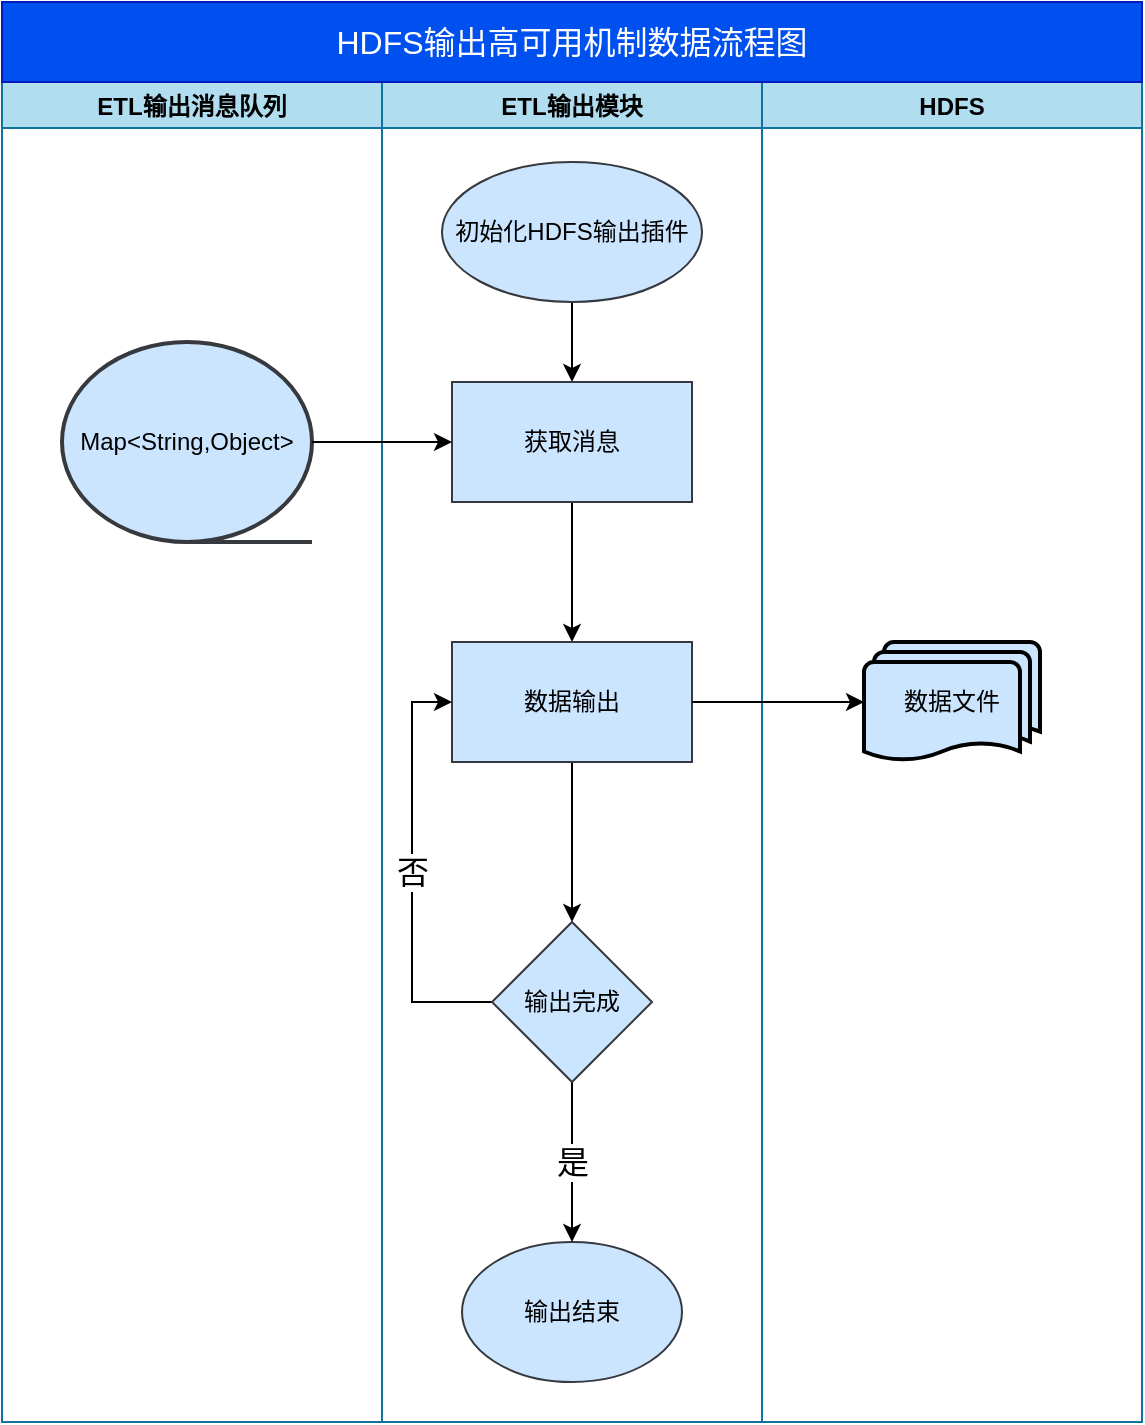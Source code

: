 <mxfile version="13.1.1" type="github" pages="4">
  <diagram name="HDFS输出高可用机制" id="QLA6c8afZ9ptkQlskvu9">
    <mxGraphModel dx="1298" dy="762" grid="1" gridSize="10" guides="1" tooltips="1" connect="1" arrows="1" fold="1" page="1" pageScale="1" pageWidth="3300" pageHeight="4681" math="0" shadow="0">
      <root>
        <mxCell id="_19f8AWKwFTEjqmsnG6Q-0" />
        <mxCell id="_19f8AWKwFTEjqmsnG6Q-1" parent="_19f8AWKwFTEjqmsnG6Q-0" />
        <mxCell id="5JSRhHSlmXWrOIIpgonB-0" value="ETL输出消息队列" style="swimlane;fillColor=#b1ddf0;strokeColor=#10739e;fontColor=#000000;" parent="_19f8AWKwFTEjqmsnG6Q-1" vertex="1">
          <mxGeometry x="190" y="110" width="190" height="670" as="geometry">
            <mxRectangle x="410" y="230" width="130" height="23" as="alternateBounds" />
          </mxGeometry>
        </mxCell>
        <mxCell id="5JSRhHSlmXWrOIIpgonB-1" value="Map&amp;lt;String,Object&amp;gt;" style="strokeWidth=2;html=1;shape=mxgraph.flowchart.sequential_data;whiteSpace=wrap;fillColor=#cce5ff;strokeColor=#36393d;" parent="5JSRhHSlmXWrOIIpgonB-0" vertex="1">
          <mxGeometry x="30" y="130" width="125" height="100" as="geometry" />
        </mxCell>
        <mxCell id="5JSRhHSlmXWrOIIpgonB-2" value="ETL输出模块" style="swimlane;fillColor=#b1ddf0;strokeColor=#10739e;startSize=23;" parent="_19f8AWKwFTEjqmsnG6Q-1" vertex="1">
          <mxGeometry x="380" y="110" width="190" height="670" as="geometry" />
        </mxCell>
        <mxCell id="5JSRhHSlmXWrOIIpgonB-3" style="edgeStyle=orthogonalEdgeStyle;rounded=0;orthogonalLoop=1;jettySize=auto;html=1;entryX=0.5;entryY=0;entryDx=0;entryDy=0;fontColor=#000000;" parent="5JSRhHSlmXWrOIIpgonB-2" source="5JSRhHSlmXWrOIIpgonB-4" target="5JSRhHSlmXWrOIIpgonB-6" edge="1">
          <mxGeometry relative="1" as="geometry" />
        </mxCell>
        <mxCell id="5JSRhHSlmXWrOIIpgonB-4" value="初始化HDFS输出插件" style="ellipse;whiteSpace=wrap;html=1;fillColor=#cce5ff;strokeColor=#36393d;" parent="5JSRhHSlmXWrOIIpgonB-2" vertex="1">
          <mxGeometry x="30" y="40" width="130" height="70" as="geometry" />
        </mxCell>
        <mxCell id="5JSRhHSlmXWrOIIpgonB-5" value="" style="edgeStyle=orthogonalEdgeStyle;rounded=0;orthogonalLoop=1;jettySize=auto;html=1;fontColor=#000000;entryX=0.5;entryY=0;entryDx=0;entryDy=0;" parent="5JSRhHSlmXWrOIIpgonB-2" source="5JSRhHSlmXWrOIIpgonB-6" target="5JSRhHSlmXWrOIIpgonB-8" edge="1">
          <mxGeometry relative="1" as="geometry">
            <mxPoint x="95" y="260" as="targetPoint" />
          </mxGeometry>
        </mxCell>
        <mxCell id="5JSRhHSlmXWrOIIpgonB-6" value="获取消息" style="whiteSpace=wrap;html=1;fillColor=#cce5ff;strokeColor=#36393d;" parent="5JSRhHSlmXWrOIIpgonB-2" vertex="1">
          <mxGeometry x="35" y="150" width="120" height="60" as="geometry" />
        </mxCell>
        <mxCell id="5JSRhHSlmXWrOIIpgonB-7" value="" style="edgeStyle=orthogonalEdgeStyle;rounded=0;orthogonalLoop=1;jettySize=auto;html=1;fontSize=16;entryX=0.5;entryY=0;entryDx=0;entryDy=0;" parent="5JSRhHSlmXWrOIIpgonB-2" source="5JSRhHSlmXWrOIIpgonB-8" target="5JSRhHSlmXWrOIIpgonB-12" edge="1">
          <mxGeometry relative="1" as="geometry">
            <mxPoint x="95" y="420" as="targetPoint" />
          </mxGeometry>
        </mxCell>
        <mxCell id="5JSRhHSlmXWrOIIpgonB-8" value="&lt;span style=&quot;white-space: normal&quot;&gt;数据输出&lt;/span&gt;" style="whiteSpace=wrap;html=1;fillColor=#cce5ff;strokeColor=#36393d;" parent="5JSRhHSlmXWrOIIpgonB-2" vertex="1">
          <mxGeometry x="35" y="280" width="120" height="60" as="geometry" />
        </mxCell>
        <mxCell id="5JSRhHSlmXWrOIIpgonB-9" value="输出结束" style="ellipse;whiteSpace=wrap;html=1;fillColor=#cce5ff;strokeColor=#36393d;" parent="5JSRhHSlmXWrOIIpgonB-2" vertex="1">
          <mxGeometry x="40" y="580" width="110" height="70" as="geometry" />
        </mxCell>
        <mxCell id="5JSRhHSlmXWrOIIpgonB-10" value="是" style="edgeStyle=orthogonalEdgeStyle;rounded=0;orthogonalLoop=1;jettySize=auto;html=1;entryX=0.5;entryY=0;entryDx=0;entryDy=0;fontSize=16;" parent="5JSRhHSlmXWrOIIpgonB-2" source="5JSRhHSlmXWrOIIpgonB-12" target="5JSRhHSlmXWrOIIpgonB-9" edge="1">
          <mxGeometry relative="1" as="geometry" />
        </mxCell>
        <mxCell id="5JSRhHSlmXWrOIIpgonB-11" value="否" style="edgeStyle=orthogonalEdgeStyle;rounded=0;orthogonalLoop=1;jettySize=auto;html=1;entryX=0;entryY=0.5;entryDx=0;entryDy=0;fontSize=16;exitX=0;exitY=0.5;exitDx=0;exitDy=0;" parent="5JSRhHSlmXWrOIIpgonB-2" source="5JSRhHSlmXWrOIIpgonB-12" target="5JSRhHSlmXWrOIIpgonB-8" edge="1">
          <mxGeometry relative="1" as="geometry">
            <Array as="points">
              <mxPoint x="15" y="460" />
              <mxPoint x="15" y="310" />
            </Array>
          </mxGeometry>
        </mxCell>
        <mxCell id="5JSRhHSlmXWrOIIpgonB-12" value="输出完成" style="rhombus;whiteSpace=wrap;html=1;fontSize=12;fillColor=#cce5ff;strokeColor=#36393d;" parent="5JSRhHSlmXWrOIIpgonB-2" vertex="1">
          <mxGeometry x="55" y="420" width="80" height="80" as="geometry" />
        </mxCell>
        <mxCell id="5JSRhHSlmXWrOIIpgonB-13" style="edgeStyle=orthogonalEdgeStyle;rounded=0;orthogonalLoop=1;jettySize=auto;html=1;entryX=0;entryY=0.5;entryDx=0;entryDy=0;fontColor=#000000;" parent="_19f8AWKwFTEjqmsnG6Q-1" source="5JSRhHSlmXWrOIIpgonB-1" target="5JSRhHSlmXWrOIIpgonB-6" edge="1">
          <mxGeometry relative="1" as="geometry" />
        </mxCell>
        <mxCell id="5JSRhHSlmXWrOIIpgonB-14" value="HDFS" style="swimlane;fillColor=#b1ddf0;strokeColor=#10739e;startSize=23;" parent="_19f8AWKwFTEjqmsnG6Q-1" vertex="1">
          <mxGeometry x="570" y="110" width="190" height="670" as="geometry" />
        </mxCell>
        <mxCell id="5JSRhHSlmXWrOIIpgonB-15" value="数据文件" style="strokeWidth=2;html=1;shape=mxgraph.flowchart.multi-document;whiteSpace=wrap;fontColor=#000000;fillColor=#CCE5FF;" parent="5JSRhHSlmXWrOIIpgonB-14" vertex="1">
          <mxGeometry x="51" y="280" width="88" height="60" as="geometry" />
        </mxCell>
        <mxCell id="5JSRhHSlmXWrOIIpgonB-16" style="edgeStyle=orthogonalEdgeStyle;rounded=0;orthogonalLoop=1;jettySize=auto;html=1;entryX=0;entryY=0.5;entryDx=0;entryDy=0;entryPerimeter=0;fontColor=#000000;" parent="_19f8AWKwFTEjqmsnG6Q-1" source="5JSRhHSlmXWrOIIpgonB-8" target="5JSRhHSlmXWrOIIpgonB-15" edge="1">
          <mxGeometry relative="1" as="geometry" />
        </mxCell>
        <mxCell id="5JSRhHSlmXWrOIIpgonB-17" value="HDFS输出高可用机制数据流程图" style="rounded=0;whiteSpace=wrap;html=1;fillColor=#0050ef;strokeColor=#001DBC;fontColor=#ffffff;fontSize=16;" parent="_19f8AWKwFTEjqmsnG6Q-1" vertex="1">
          <mxGeometry x="190" y="70" width="570" height="40" as="geometry" />
        </mxCell>
      </root>
    </mxGraphModel>
  </diagram>
  <diagram name="RedisMatcher缓存匹配解析器" id="6tJeXMhGGitV_Z6dKe4h">
    <mxGraphModel dx="1298" dy="762" grid="1" gridSize="10" guides="1" tooltips="1" connect="1" arrows="1" fold="1" page="1" pageScale="1" pageWidth="3300" pageHeight="4681" math="0" shadow="0">
      <root>
        <mxCell id="0AodWVna2HB9icSDbrAr-0" />
        <mxCell id="0AodWVna2HB9icSDbrAr-1" parent="0AodWVna2HB9icSDbrAr-0" />
        <mxCell id="0AodWVna2HB9icSDbrAr-2" value="数据源" style="swimlane;fillColor=#b1ddf0;strokeColor=#10739e;" parent="0AodWVna2HB9icSDbrAr-1" vertex="1">
          <mxGeometry x="260" y="220" width="220" height="590" as="geometry" />
        </mxCell>
        <mxCell id="0AodWVna2HB9icSDbrAr-3" value="源数据文件" style="strokeWidth=2;html=1;shape=mxgraph.flowchart.multi-document;whiteSpace=wrap;fillColor=#cce5ff;strokeColor=#36393d;" parent="0AodWVna2HB9icSDbrAr-2" vertex="1">
          <mxGeometry x="40" y="135" width="124" height="90" as="geometry" />
        </mxCell>
        <mxCell id="0AodWVna2HB9icSDbrAr-4" value="ETL输入模块" style="swimlane;fillColor=#b1ddf0;strokeColor=#10739e;" parent="0AodWVna2HB9icSDbrAr-1" vertex="1">
          <mxGeometry x="480" y="220" width="250" height="590" as="geometry" />
        </mxCell>
        <mxCell id="0AodWVna2HB9icSDbrAr-5" style="edgeStyle=orthogonalEdgeStyle;rounded=0;orthogonalLoop=1;jettySize=auto;html=1;entryX=0.5;entryY=0;entryDx=0;entryDy=0;" parent="0AodWVna2HB9icSDbrAr-4" source="0AodWVna2HB9icSDbrAr-6" target="0AodWVna2HB9icSDbrAr-8" edge="1">
          <mxGeometry relative="1" as="geometry" />
        </mxCell>
        <mxCell id="0AodWVna2HB9icSDbrAr-6" value="初始化输入模块" style="ellipse;whiteSpace=wrap;html=1;fillColor=#cce5ff;strokeColor=#36393d;" parent="0AodWVna2HB9icSDbrAr-4" vertex="1">
          <mxGeometry x="70" y="35" width="110" height="70" as="geometry" />
        </mxCell>
        <mxCell id="0AodWVna2HB9icSDbrAr-7" style="edgeStyle=orthogonalEdgeStyle;rounded=0;orthogonalLoop=1;jettySize=auto;html=1;entryX=0.5;entryY=0;entryDx=0;entryDy=0;" parent="0AodWVna2HB9icSDbrAr-4" source="0AodWVna2HB9icSDbrAr-8" target="0AodWVna2HB9icSDbrAr-10" edge="1">
          <mxGeometry relative="1" as="geometry" />
        </mxCell>
        <mxCell id="0AodWVna2HB9icSDbrAr-8" value="读取源数据" style="whiteSpace=wrap;html=1;fillColor=#cce5ff;strokeColor=#36393d;" parent="0AodWVna2HB9icSDbrAr-4" vertex="1">
          <mxGeometry x="65" y="150" width="120" height="60" as="geometry" />
        </mxCell>
        <mxCell id="0AodWVna2HB9icSDbrAr-9" style="edgeStyle=orthogonalEdgeStyle;rounded=0;orthogonalLoop=1;jettySize=auto;html=1;entryX=0.5;entryY=0;entryDx=0;entryDy=0;" parent="0AodWVna2HB9icSDbrAr-4" source="0AodWVna2HB9icSDbrAr-10" target="0AodWVna2HB9icSDbrAr-12" edge="1">
          <mxGeometry relative="1" as="geometry" />
        </mxCell>
        <mxCell id="0AodWVna2HB9icSDbrAr-10" value="处理源数据" style="whiteSpace=wrap;html=1;fillColor=#cce5ff;strokeColor=#36393d;" parent="0AodWVna2HB9icSDbrAr-4" vertex="1">
          <mxGeometry x="52.5" y="270" width="145" height="70" as="geometry" />
        </mxCell>
        <mxCell id="0AodWVna2HB9icSDbrAr-11" style="edgeStyle=orthogonalEdgeStyle;rounded=0;orthogonalLoop=1;jettySize=auto;html=1;entryX=0.5;entryY=0;entryDx=0;entryDy=0;" parent="0AodWVna2HB9icSDbrAr-4" source="0AodWVna2HB9icSDbrAr-12" target="0AodWVna2HB9icSDbrAr-13" edge="1">
          <mxGeometry relative="1" as="geometry">
            <mxPoint x="125" y="480" as="targetPoint" />
          </mxGeometry>
        </mxCell>
        <mxCell id="0AodWVna2HB9icSDbrAr-12" value="提取需要的数据输出" style="whiteSpace=wrap;html=1;fillColor=#cce5ff;strokeColor=#36393d;" parent="0AodWVna2HB9icSDbrAr-4" vertex="1">
          <mxGeometry x="65" y="380" width="120" height="60" as="geometry" />
        </mxCell>
        <mxCell id="0AodWVna2HB9icSDbrAr-13" value="输入模块完毕" style="ellipse;whiteSpace=wrap;html=1;fillColor=#cce5ff;strokeColor=#36393d;" parent="0AodWVna2HB9icSDbrAr-4" vertex="1">
          <mxGeometry x="70" y="500" width="110" height="70" as="geometry" />
        </mxCell>
        <mxCell id="0AodWVna2HB9icSDbrAr-14" value="ETL输入消息队列" style="swimlane;fillColor=#b1ddf0;strokeColor=#10739e;" parent="0AodWVna2HB9icSDbrAr-1" vertex="1">
          <mxGeometry x="730" y="220" width="190" height="590" as="geometry" />
        </mxCell>
        <mxCell id="0AodWVna2HB9icSDbrAr-15" value="Map&amp;lt;String,Object&amp;gt;" style="strokeWidth=2;html=1;shape=mxgraph.flowchart.sequential_data;whiteSpace=wrap;fillColor=#cce5ff;strokeColor=#36393d;" parent="0AodWVna2HB9icSDbrAr-14" vertex="1">
          <mxGeometry x="30" y="130" width="125" height="100" as="geometry" />
        </mxCell>
        <mxCell id="0AodWVna2HB9icSDbrAr-16" style="edgeStyle=orthogonalEdgeStyle;rounded=0;orthogonalLoop=1;jettySize=auto;html=1;entryX=0.5;entryY=1;entryDx=0;entryDy=0;entryPerimeter=0;" parent="0AodWVna2HB9icSDbrAr-1" source="0AodWVna2HB9icSDbrAr-12" target="0AodWVna2HB9icSDbrAr-15" edge="1">
          <mxGeometry relative="1" as="geometry" />
        </mxCell>
        <mxCell id="0AodWVna2HB9icSDbrAr-17" style="edgeStyle=orthogonalEdgeStyle;rounded=0;orthogonalLoop=1;jettySize=auto;html=1;entryX=0;entryY=0.5;entryDx=0;entryDy=0;fontColor=#FFFFFF;" parent="0AodWVna2HB9icSDbrAr-1" source="0AodWVna2HB9icSDbrAr-3" target="0AodWVna2HB9icSDbrAr-8" edge="1">
          <mxGeometry relative="1" as="geometry" />
        </mxCell>
        <mxCell id="0AodWVna2HB9icSDbrAr-18" value="ETL解析模块" style="swimlane;fillColor=#b1ddf0;strokeColor=#10739e;startSize=23;" parent="0AodWVna2HB9icSDbrAr-1" vertex="1">
          <mxGeometry x="920" y="220" width="190" height="590" as="geometry" />
        </mxCell>
        <mxCell id="0AodWVna2HB9icSDbrAr-19" style="edgeStyle=orthogonalEdgeStyle;rounded=0;orthogonalLoop=1;jettySize=auto;html=1;entryX=0.5;entryY=0;entryDx=0;entryDy=0;fontColor=#FFFFFF;" parent="0AodWVna2HB9icSDbrAr-18" source="0AodWVna2HB9icSDbrAr-20" target="0AodWVna2HB9icSDbrAr-22" edge="1">
          <mxGeometry relative="1" as="geometry" />
        </mxCell>
        <mxCell id="0AodWVna2HB9icSDbrAr-20" value="初始化解析模块" style="ellipse;whiteSpace=wrap;html=1;fillColor=#cce5ff;strokeColor=#36393d;" parent="0AodWVna2HB9icSDbrAr-18" vertex="1">
          <mxGeometry x="40" y="35" width="110" height="70" as="geometry" />
        </mxCell>
        <mxCell id="0AodWVna2HB9icSDbrAr-21" value="" style="edgeStyle=orthogonalEdgeStyle;rounded=0;orthogonalLoop=1;jettySize=auto;html=1;fontColor=#FFFFFF;" parent="0AodWVna2HB9icSDbrAr-18" source="0AodWVna2HB9icSDbrAr-22" target="0AodWVna2HB9icSDbrAr-24" edge="1">
          <mxGeometry relative="1" as="geometry" />
        </mxCell>
        <mxCell id="0AodWVna2HB9icSDbrAr-22" value="获取消息" style="whiteSpace=wrap;html=1;fillColor=#cce5ff;strokeColor=#36393d;" parent="0AodWVna2HB9icSDbrAr-18" vertex="1">
          <mxGeometry x="35" y="150" width="120" height="60" as="geometry" />
        </mxCell>
        <mxCell id="0AodWVna2HB9icSDbrAr-23" value="" style="edgeStyle=orthogonalEdgeStyle;rounded=0;orthogonalLoop=1;jettySize=auto;html=1;fontColor=#FFFFFF;" parent="0AodWVna2HB9icSDbrAr-18" source="0AodWVna2HB9icSDbrAr-24" target="0AodWVna2HB9icSDbrAr-26" edge="1">
          <mxGeometry relative="1" as="geometry" />
        </mxCell>
        <mxCell id="0AodWVna2HB9icSDbrAr-24" value="RedisMatcher匹配key与field" style="whiteSpace=wrap;html=1;fillColor=#cce5ff;strokeColor=#36393d;" parent="0AodWVna2HB9icSDbrAr-18" vertex="1">
          <mxGeometry x="35" y="265" width="120" height="60" as="geometry" />
        </mxCell>
        <mxCell id="0AodWVna2HB9icSDbrAr-25" value="" style="edgeStyle=orthogonalEdgeStyle;rounded=0;orthogonalLoop=1;jettySize=auto;html=1;fontColor=#FFFFFF;entryX=0.5;entryY=0;entryDx=0;entryDy=0;" parent="0AodWVna2HB9icSDbrAr-18" source="0AodWVna2HB9icSDbrAr-26" target="0AodWVna2HB9icSDbrAr-27" edge="1">
          <mxGeometry relative="1" as="geometry">
            <mxPoint x="95" y="500" as="targetPoint" />
          </mxGeometry>
        </mxCell>
        <mxCell id="0AodWVna2HB9icSDbrAr-26" value="输出消息" style="whiteSpace=wrap;html=1;fillColor=#cce5ff;strokeColor=#36393d;" parent="0AodWVna2HB9icSDbrAr-18" vertex="1">
          <mxGeometry x="35" y="380" width="120" height="60" as="geometry" />
        </mxCell>
        <mxCell id="0AodWVna2HB9icSDbrAr-27" value="解析模块完毕" style="ellipse;whiteSpace=wrap;html=1;fillColor=#cce5ff;strokeColor=#36393d;" parent="0AodWVna2HB9icSDbrAr-18" vertex="1">
          <mxGeometry x="40" y="500" width="110" height="70" as="geometry" />
        </mxCell>
        <mxCell id="0AodWVna2HB9icSDbrAr-28" style="edgeStyle=orthogonalEdgeStyle;rounded=0;orthogonalLoop=1;jettySize=auto;html=1;entryX=0;entryY=0.5;entryDx=0;entryDy=0;fontColor=#FFFFFF;" parent="0AodWVna2HB9icSDbrAr-1" source="0AodWVna2HB9icSDbrAr-15" target="0AodWVna2HB9icSDbrAr-22" edge="1">
          <mxGeometry relative="1" as="geometry" />
        </mxCell>
        <mxCell id="0AodWVna2HB9icSDbrAr-29" value="ETL输出消息队列" style="swimlane;fillColor=#b1ddf0;strokeColor=#10739e;" parent="0AodWVna2HB9icSDbrAr-1" vertex="1">
          <mxGeometry x="1110" y="220" width="190" height="590" as="geometry" />
        </mxCell>
        <mxCell id="0AodWVna2HB9icSDbrAr-30" value="Map&amp;lt;String,Object&amp;gt;" style="strokeWidth=2;html=1;shape=mxgraph.flowchart.sequential_data;whiteSpace=wrap;fillColor=#cce5ff;strokeColor=#36393d;" parent="0AodWVna2HB9icSDbrAr-29" vertex="1">
          <mxGeometry x="30" y="130" width="125" height="100" as="geometry" />
        </mxCell>
        <mxCell id="0AodWVna2HB9icSDbrAr-31" style="edgeStyle=orthogonalEdgeStyle;rounded=0;orthogonalLoop=1;jettySize=auto;html=1;entryX=0.5;entryY=1;entryDx=0;entryDy=0;entryPerimeter=0;fontColor=#FFFFFF;" parent="0AodWVna2HB9icSDbrAr-1" source="0AodWVna2HB9icSDbrAr-26" target="0AodWVna2HB9icSDbrAr-30" edge="1">
          <mxGeometry relative="1" as="geometry" />
        </mxCell>
        <mxCell id="L3FBEPCJGVgEJKZWhFNF-0" value="RedisMatcher缓存匹配解析器" style="rounded=0;whiteSpace=wrap;html=1;fillColor=#0050ef;strokeColor=#001DBC;fontColor=#ffffff;fontSize=16;" parent="0AodWVna2HB9icSDbrAr-1" vertex="1">
          <mxGeometry x="260" y="180" width="1040" height="40" as="geometry" />
        </mxCell>
      </root>
    </mxGraphModel>
  </diagram>
  <diagram name="字符串精准匹配优化（hash1对N模式、内存优化）" id="JFFQAuG_wPv6WIEdarv0">
    <mxGraphModel dx="1298" dy="762" grid="1" gridSize="10" guides="1" tooltips="1" connect="1" arrows="1" fold="1" page="1" pageScale="1" pageWidth="3300" pageHeight="4681" math="0" shadow="0">
      <root>
        <mxCell id="qLnb4DoY_4VkfMyuGr5S-0" />
        <mxCell id="qLnb4DoY_4VkfMyuGr5S-1" parent="qLnb4DoY_4VkfMyuGr5S-0" />
        <mxCell id="qLnb4DoY_4VkfMyuGr5S-2" value="数据源" style="swimlane;fillColor=#b1ddf0;strokeColor=#10739e;" parent="qLnb4DoY_4VkfMyuGr5S-1" vertex="1">
          <mxGeometry x="240" y="220" width="240" height="700" as="geometry" />
        </mxCell>
        <mxCell id="qLnb4DoY_4VkfMyuGr5S-34" value="MySQL数据库" style="html=1;shape=mxgraph.flowchart.database;whiteSpace=wrap;fontColor=#000000;strokeColor=#36393d;fillColor=#cce5ff;" parent="qLnb4DoY_4VkfMyuGr5S-2" vertex="1">
          <mxGeometry x="65" y="125" width="90" height="110" as="geometry" />
        </mxCell>
        <mxCell id="qLnb4DoY_4VkfMyuGr5S-18" value="ETL解析模块" style="swimlane;fillColor=#b1ddf0;strokeColor=#10739e;startSize=23;" parent="qLnb4DoY_4VkfMyuGr5S-1" vertex="1">
          <mxGeometry x="480" y="220" width="250" height="700" as="geometry" />
        </mxCell>
        <mxCell id="V2bdReU_o3_CmRVQtRbT-26" style="edgeStyle=orthogonalEdgeStyle;rounded=0;orthogonalLoop=1;jettySize=auto;html=1;entryX=0.5;entryY=0;entryDx=0;entryDy=0;fontSize=12;" parent="qLnb4DoY_4VkfMyuGr5S-18" source="qLnb4DoY_4VkfMyuGr5S-20" target="V2bdReU_o3_CmRVQtRbT-16" edge="1">
          <mxGeometry relative="1" as="geometry" />
        </mxCell>
        <mxCell id="qLnb4DoY_4VkfMyuGr5S-20" value="初始化HashMapping解析器" style="ellipse;whiteSpace=wrap;html=1;fillColor=#cce5ff;strokeColor=#36393d;" parent="qLnb4DoY_4VkfMyuGr5S-18" vertex="1">
          <mxGeometry x="60" y="30" width="120" height="70" as="geometry" />
        </mxCell>
        <mxCell id="V2bdReU_o3_CmRVQtRbT-23" value="" style="edgeStyle=orthogonalEdgeStyle;rounded=0;orthogonalLoop=1;jettySize=auto;html=1;fontSize=12;" parent="qLnb4DoY_4VkfMyuGr5S-18" source="qLnb4DoY_4VkfMyuGr5S-22" target="V2bdReU_o3_CmRVQtRbT-22" edge="1">
          <mxGeometry relative="1" as="geometry" />
        </mxCell>
        <mxCell id="qLnb4DoY_4VkfMyuGr5S-22" value="从MySQL中加载规则集" style="whiteSpace=wrap;html=1;fillColor=#cce5ff;strokeColor=#36393d;" parent="qLnb4DoY_4VkfMyuGr5S-18" vertex="1">
          <mxGeometry x="60" y="360" width="120" height="60" as="geometry" />
        </mxCell>
        <mxCell id="V2bdReU_o3_CmRVQtRbT-25" style="edgeStyle=orthogonalEdgeStyle;rounded=0;orthogonalLoop=1;jettySize=auto;html=1;fontSize=12;" parent="qLnb4DoY_4VkfMyuGr5S-18" source="V2bdReU_o3_CmRVQtRbT-22" target="qLnb4DoY_4VkfMyuGr5S-27" edge="1">
          <mxGeometry relative="1" as="geometry" />
        </mxCell>
        <mxCell id="V2bdReU_o3_CmRVQtRbT-22" value="以SQL为key缓存规则集" style="whiteSpace=wrap;html=1;fillColor=#cce5ff;strokeColor=#36393d;" parent="qLnb4DoY_4VkfMyuGr5S-18" vertex="1">
          <mxGeometry x="60" y="500" width="120" height="60" as="geometry" />
        </mxCell>
        <mxCell id="qLnb4DoY_4VkfMyuGr5S-27" value="规则加载完毕" style="ellipse;whiteSpace=wrap;html=1;fillColor=#cce5ff;strokeColor=#36393d;" parent="qLnb4DoY_4VkfMyuGr5S-18" vertex="1">
          <mxGeometry x="65" y="620" width="110" height="70" as="geometry" />
        </mxCell>
        <mxCell id="V2bdReU_o3_CmRVQtRbT-18" value="" style="edgeStyle=orthogonalEdgeStyle;rounded=0;orthogonalLoop=1;jettySize=auto;html=1;fontSize=16;" parent="qLnb4DoY_4VkfMyuGr5S-18" source="V2bdReU_o3_CmRVQtRbT-16" target="V2bdReU_o3_CmRVQtRbT-12" edge="1">
          <mxGeometry relative="1" as="geometry" />
        </mxCell>
        <mxCell id="V2bdReU_o3_CmRVQtRbT-16" value="以SQL为key获取规则集" style="whiteSpace=wrap;html=1;fillColor=#cce5ff;strokeColor=#36393d;" parent="qLnb4DoY_4VkfMyuGr5S-18" vertex="1">
          <mxGeometry x="60" y="140" width="120" height="60" as="geometry" />
        </mxCell>
        <mxCell id="V2bdReU_o3_CmRVQtRbT-19" value="否" style="edgeStyle=orthogonalEdgeStyle;rounded=0;orthogonalLoop=1;jettySize=auto;html=1;entryX=0.5;entryY=0;entryDx=0;entryDy=0;fontSize=12;" parent="qLnb4DoY_4VkfMyuGr5S-18" source="V2bdReU_o3_CmRVQtRbT-12" target="qLnb4DoY_4VkfMyuGr5S-22" edge="1">
          <mxGeometry relative="1" as="geometry" />
        </mxCell>
        <mxCell id="V2bdReU_o3_CmRVQtRbT-12" value="存在" style="rhombus;whiteSpace=wrap;html=1;fontSize=12;strokeColor=#36393d;fillColor=#cce5ff;" parent="qLnb4DoY_4VkfMyuGr5S-18" vertex="1">
          <mxGeometry x="80" y="240" width="80" height="80" as="geometry" />
        </mxCell>
        <mxCell id="qLnb4DoY_4VkfMyuGr5S-35" style="edgeStyle=orthogonalEdgeStyle;rounded=0;orthogonalLoop=1;jettySize=auto;html=1;fontColor=#000000;" parent="qLnb4DoY_4VkfMyuGr5S-1" source="qLnb4DoY_4VkfMyuGr5S-22" target="qLnb4DoY_4VkfMyuGr5S-34" edge="1">
          <mxGeometry relative="1" as="geometry" />
        </mxCell>
        <mxCell id="V2bdReU_o3_CmRVQtRbT-0" value="字符串精准匹配优化（hash1对N模式、内存优化）" style="rounded=0;whiteSpace=wrap;html=1;fillColor=#0050ef;strokeColor=#001DBC;fontColor=#ffffff;fontSize=16;" parent="qLnb4DoY_4VkfMyuGr5S-1" vertex="1">
          <mxGeometry x="240" y="190" width="680" height="30" as="geometry" />
        </mxCell>
        <mxCell id="V2bdReU_o3_CmRVQtRbT-1" value="ETL内存" style="swimlane;fillColor=#b1ddf0;strokeColor=#10739e;startSize=23;" parent="qLnb4DoY_4VkfMyuGr5S-1" vertex="1">
          <mxGeometry x="730" y="220" width="190" height="700" as="geometry" />
        </mxCell>
        <mxCell id="V2bdReU_o3_CmRVQtRbT-11" value="以SQL语句为key缓存规则集" style="shape=cylinder;whiteSpace=wrap;html=1;boundedLbl=1;backgroundOutline=1;fontSize=12;strokeColor=#36393d;fillColor=#cce5ff;" parent="V2bdReU_o3_CmRVQtRbT-1" vertex="1">
          <mxGeometry x="50" y="290" width="75" height="110" as="geometry" />
        </mxCell>
        <mxCell id="V2bdReU_o3_CmRVQtRbT-24" style="edgeStyle=orthogonalEdgeStyle;rounded=0;orthogonalLoop=1;jettySize=auto;html=1;entryX=0.5;entryY=1;entryDx=0;entryDy=0;fontSize=12;" parent="qLnb4DoY_4VkfMyuGr5S-1" source="V2bdReU_o3_CmRVQtRbT-22" target="V2bdReU_o3_CmRVQtRbT-11" edge="1">
          <mxGeometry relative="1" as="geometry" />
        </mxCell>
        <mxCell id="V2bdReU_o3_CmRVQtRbT-27" style="edgeStyle=orthogonalEdgeStyle;rounded=0;orthogonalLoop=1;jettySize=auto;html=1;entryX=0.5;entryY=0;entryDx=0;entryDy=0;fontSize=12;" parent="qLnb4DoY_4VkfMyuGr5S-1" source="V2bdReU_o3_CmRVQtRbT-16" target="V2bdReU_o3_CmRVQtRbT-11" edge="1">
          <mxGeometry relative="1" as="geometry" />
        </mxCell>
      </root>
    </mxGraphModel>
  </diagram>
  <diagram id="uwxx-zVWT2aNcqOA1kUx" name="规则更新机制优化">
    <mxGraphModel dx="1298" dy="762" grid="1" gridSize="10" guides="1" tooltips="1" connect="1" arrows="1" fold="1" page="1" pageScale="1" pageWidth="827" pageHeight="1169" math="0" shadow="0">
      <root>
        <mxCell id="eJphlYySZREIFO1Mv2iO-0" />
        <mxCell id="eJphlYySZREIFO1Mv2iO-1" parent="eJphlYySZREIFO1Mv2iO-0" />
        <mxCell id="snnlCT7HqFTVK2Kif3Db-0" value="数据源" style="swimlane;fillColor=#b1ddf0;strokeColor=#10739e;" parent="eJphlYySZREIFO1Mv2iO-1" vertex="1">
          <mxGeometry x="60" y="100" width="240" height="740" as="geometry" />
        </mxCell>
        <mxCell id="snnlCT7HqFTVK2Kif3Db-1" value="MySQL数据库" style="html=1;shape=mxgraph.flowchart.database;whiteSpace=wrap;fontColor=#000000;strokeColor=#36393d;fillColor=#cce5ff;" parent="snnlCT7HqFTVK2Kif3Db-0" vertex="1">
          <mxGeometry x="60" y="115" width="90" height="110" as="geometry" />
        </mxCell>
        <mxCell id="snnlCT7HqFTVK2Kif3Db-2" value="ETL" style="swimlane;fillColor=#b1ddf0;strokeColor=#10739e;startSize=23;" parent="eJphlYySZREIFO1Mv2iO-1" vertex="1">
          <mxGeometry x="300" y="100" width="250" height="740" as="geometry" />
        </mxCell>
        <mxCell id="snnlCT7HqFTVK2Kif3Db-3" style="edgeStyle=orthogonalEdgeStyle;rounded=0;orthogonalLoop=1;jettySize=auto;html=1;entryX=0.5;entryY=0;entryDx=0;entryDy=0;fontSize=12;" parent="snnlCT7HqFTVK2Kif3Db-2" source="snnlCT7HqFTVK2Kif3Db-4" target="snnlCT7HqFTVK2Kif3Db-11" edge="1">
          <mxGeometry relative="1" as="geometry" />
        </mxCell>
        <mxCell id="snnlCT7HqFTVK2Kif3Db-4" value="初始化解析模块" style="ellipse;whiteSpace=wrap;html=1;fillColor=#cce5ff;strokeColor=#36393d;" parent="snnlCT7HqFTVK2Kif3Db-2" vertex="1">
          <mxGeometry x="60" y="30" width="120" height="70" as="geometry" />
        </mxCell>
        <mxCell id="snnlCT7HqFTVK2Kif3Db-9" value="规则更新完毕" style="ellipse;whiteSpace=wrap;html=1;fillColor=#cce5ff;strokeColor=#36393d;" parent="snnlCT7HqFTVK2Kif3Db-2" vertex="1">
          <mxGeometry x="65" y="660" width="110" height="70" as="geometry" />
        </mxCell>
        <mxCell id="zdzRJm_jQECb4HYVEGGP-2" style="edgeStyle=orthogonalEdgeStyle;rounded=0;orthogonalLoop=1;jettySize=auto;html=1;entryX=0.5;entryY=0;entryDx=0;entryDy=0;fontSize=12;" parent="snnlCT7HqFTVK2Kif3Db-2" source="snnlCT7HqFTVK2Kif3Db-11" target="zdzRJm_jQECb4HYVEGGP-0" edge="1">
          <mxGeometry relative="1" as="geometry" />
        </mxCell>
        <mxCell id="snnlCT7HqFTVK2Kif3Db-11" value="加载规则集" style="whiteSpace=wrap;html=1;fillColor=#cce5ff;strokeColor=#36393d;" parent="snnlCT7HqFTVK2Kif3Db-2" vertex="1">
          <mxGeometry x="60" y="140" width="120" height="60" as="geometry" />
        </mxCell>
        <mxCell id="zdzRJm_jQECb4HYVEGGP-6" value="" style="edgeStyle=orthogonalEdgeStyle;rounded=0;orthogonalLoop=1;jettySize=auto;html=1;fontSize=12;entryX=0.5;entryY=0;entryDx=0;entryDy=0;" parent="snnlCT7HqFTVK2Kif3Db-2" source="snnlCT7HqFTVK2Kif3Db-13" target="zdzRJm_jQECb4HYVEGGP-7" edge="1">
          <mxGeometry relative="1" as="geometry">
            <mxPoint x="120" y="510" as="targetPoint" />
          </mxGeometry>
        </mxCell>
        <mxCell id="zdzRJm_jQECb4HYVEGGP-10" value="是" style="edgeStyle=orthogonalEdgeStyle;rounded=0;orthogonalLoop=1;jettySize=auto;html=1;fontSize=12;" parent="snnlCT7HqFTVK2Kif3Db-2" source="snnlCT7HqFTVK2Kif3Db-13" target="zdzRJm_jQECb4HYVEGGP-7" edge="1">
          <mxGeometry relative="1" as="geometry" />
        </mxCell>
        <mxCell id="zdzRJm_jQECb4HYVEGGP-11" value="否" style="edgeStyle=orthogonalEdgeStyle;rounded=0;orthogonalLoop=1;jettySize=auto;html=1;entryX=0;entryY=0.5;entryDx=0;entryDy=0;fontSize=12;" parent="snnlCT7HqFTVK2Kif3Db-2" source="snnlCT7HqFTVK2Kif3Db-13" target="zdzRJm_jQECb4HYVEGGP-0" edge="1">
          <mxGeometry relative="1" as="geometry">
            <Array as="points">
              <mxPoint x="20" y="390" />
              <mxPoint x="20" y="285" />
            </Array>
          </mxGeometry>
        </mxCell>
        <mxCell id="snnlCT7HqFTVK2Kif3Db-13" value="是否有更新任务" style="rhombus;whiteSpace=wrap;html=1;fontSize=12;strokeColor=#36393d;fillColor=#cce5ff;" parent="snnlCT7HqFTVK2Kif3Db-2" vertex="1">
          <mxGeometry x="80" y="350" width="80" height="80" as="geometry" />
        </mxCell>
        <mxCell id="zdzRJm_jQECb4HYVEGGP-3" style="edgeStyle=orthogonalEdgeStyle;rounded=0;orthogonalLoop=1;jettySize=auto;html=1;entryX=0.5;entryY=0;entryDx=0;entryDy=0;fontSize=12;" parent="snnlCT7HqFTVK2Kif3Db-2" source="zdzRJm_jQECb4HYVEGGP-0" target="snnlCT7HqFTVK2Kif3Db-13" edge="1">
          <mxGeometry relative="1" as="geometry" />
        </mxCell>
        <mxCell id="zdzRJm_jQECb4HYVEGGP-0" value="获取更新任务" style="whiteSpace=wrap;html=1;fillColor=#cce5ff;strokeColor=#36393d;" parent="snnlCT7HqFTVK2Kif3Db-2" vertex="1">
          <mxGeometry x="60" y="255" width="120" height="60" as="geometry" />
        </mxCell>
        <mxCell id="zdzRJm_jQECb4HYVEGGP-13" value="" style="edgeStyle=orthogonalEdgeStyle;rounded=0;orthogonalLoop=1;jettySize=auto;html=1;fontSize=12;" parent="snnlCT7HqFTVK2Kif3Db-2" source="zdzRJm_jQECb4HYVEGGP-7" target="zdzRJm_jQECb4HYVEGGP-12" edge="1">
          <mxGeometry relative="1" as="geometry" />
        </mxCell>
        <mxCell id="zdzRJm_jQECb4HYVEGGP-7" value="加载规则集" style="whiteSpace=wrap;html=1;fillColor=#cce5ff;strokeColor=#36393d;" parent="snnlCT7HqFTVK2Kif3Db-2" vertex="1">
          <mxGeometry x="60" y="470" width="120" height="60" as="geometry" />
        </mxCell>
        <mxCell id="zdzRJm_jQECb4HYVEGGP-16" style="edgeStyle=orthogonalEdgeStyle;rounded=0;orthogonalLoop=1;jettySize=auto;html=1;entryX=0.5;entryY=0;entryDx=0;entryDy=0;fontSize=12;" parent="snnlCT7HqFTVK2Kif3Db-2" source="zdzRJm_jQECb4HYVEGGP-12" target="snnlCT7HqFTVK2Kif3Db-9" edge="1">
          <mxGeometry relative="1" as="geometry" />
        </mxCell>
        <mxCell id="zdzRJm_jQECb4HYVEGGP-12" value="任务信息存入" style="whiteSpace=wrap;html=1;fillColor=#cce5ff;strokeColor=#36393d;" parent="snnlCT7HqFTVK2Kif3Db-2" vertex="1">
          <mxGeometry x="60" y="560" width="120" height="60" as="geometry" />
        </mxCell>
        <mxCell id="snnlCT7HqFTVK2Kif3Db-15" value="规则更新机制优化" style="rounded=0;whiteSpace=wrap;html=1;fillColor=#0050ef;strokeColor=#001DBC;fontColor=#ffffff;fontSize=16;" parent="eJphlYySZREIFO1Mv2iO-1" vertex="1">
          <mxGeometry x="60" y="70" width="680" height="30" as="geometry" />
        </mxCell>
        <mxCell id="snnlCT7HqFTVK2Kif3Db-16" value="队列" style="swimlane;fillColor=#b1ddf0;strokeColor=#10739e;startSize=23;" parent="eJphlYySZREIFO1Mv2iO-1" vertex="1">
          <mxGeometry x="550" y="100" width="190" height="740" as="geometry" />
        </mxCell>
        <mxCell id="zdzRJm_jQECb4HYVEGGP-18" value="&lt;span style=&quot;white-space: normal&quot;&gt;更新任务队列&lt;/span&gt;" style="html=1;shape=mxgraph.flowchart.sequential_data;whiteSpace=wrap;fontSize=12;strokeColor=#36393d;fillColor=#cce5ff;" parent="snnlCT7HqFTVK2Kif3Db-16" vertex="1">
          <mxGeometry x="45" y="235" width="100" height="100" as="geometry" />
        </mxCell>
        <mxCell id="zdzRJm_jQECb4HYVEGGP-19" value="完成&lt;span style=&quot;white-space: normal&quot;&gt;任务队列&lt;/span&gt;" style="html=1;shape=mxgraph.flowchart.sequential_data;whiteSpace=wrap;fontSize=12;strokeColor=#36393d;fillColor=#cce5ff;" parent="snnlCT7HqFTVK2Kif3Db-16" vertex="1">
          <mxGeometry x="40" y="540" width="100" height="100" as="geometry" />
        </mxCell>
        <mxCell id="9gxssYr24u0h9m5-xp3r-0" style="edgeStyle=orthogonalEdgeStyle;rounded=0;orthogonalLoop=1;jettySize=auto;html=1;entryX=1;entryY=0.5;entryDx=0;entryDy=0;entryPerimeter=0;fontSize=12;" parent="eJphlYySZREIFO1Mv2iO-1" source="snnlCT7HqFTVK2Kif3Db-11" target="snnlCT7HqFTVK2Kif3Db-1" edge="1">
          <mxGeometry relative="1" as="geometry" />
        </mxCell>
        <mxCell id="zdzRJm_jQECb4HYVEGGP-1" style="edgeStyle=orthogonalEdgeStyle;rounded=0;orthogonalLoop=1;jettySize=auto;html=1;fontSize=12;entryX=0;entryY=0.5;entryDx=0;entryDy=0;entryPerimeter=0;" parent="eJphlYySZREIFO1Mv2iO-1" source="zdzRJm_jQECb4HYVEGGP-0" target="zdzRJm_jQECb4HYVEGGP-18" edge="1">
          <mxGeometry relative="1" as="geometry">
            <mxPoint x="608" y="385" as="targetPoint" />
          </mxGeometry>
        </mxCell>
        <mxCell id="zdzRJm_jQECb4HYVEGGP-8" style="edgeStyle=orthogonalEdgeStyle;rounded=0;orthogonalLoop=1;jettySize=auto;html=1;entryX=0.5;entryY=1;entryDx=0;entryDy=0;entryPerimeter=0;fontSize=12;" parent="eJphlYySZREIFO1Mv2iO-1" source="zdzRJm_jQECb4HYVEGGP-7" target="snnlCT7HqFTVK2Kif3Db-1" edge="1">
          <mxGeometry relative="1" as="geometry" />
        </mxCell>
        <mxCell id="zdzRJm_jQECb4HYVEGGP-20" style="edgeStyle=orthogonalEdgeStyle;rounded=0;orthogonalLoop=1;jettySize=auto;html=1;entryX=0;entryY=0.5;entryDx=0;entryDy=0;entryPerimeter=0;fontSize=12;" parent="eJphlYySZREIFO1Mv2iO-1" source="zdzRJm_jQECb4HYVEGGP-12" target="zdzRJm_jQECb4HYVEGGP-19" edge="1">
          <mxGeometry relative="1" as="geometry" />
        </mxCell>
      </root>
    </mxGraphModel>
  </diagram>
</mxfile>
